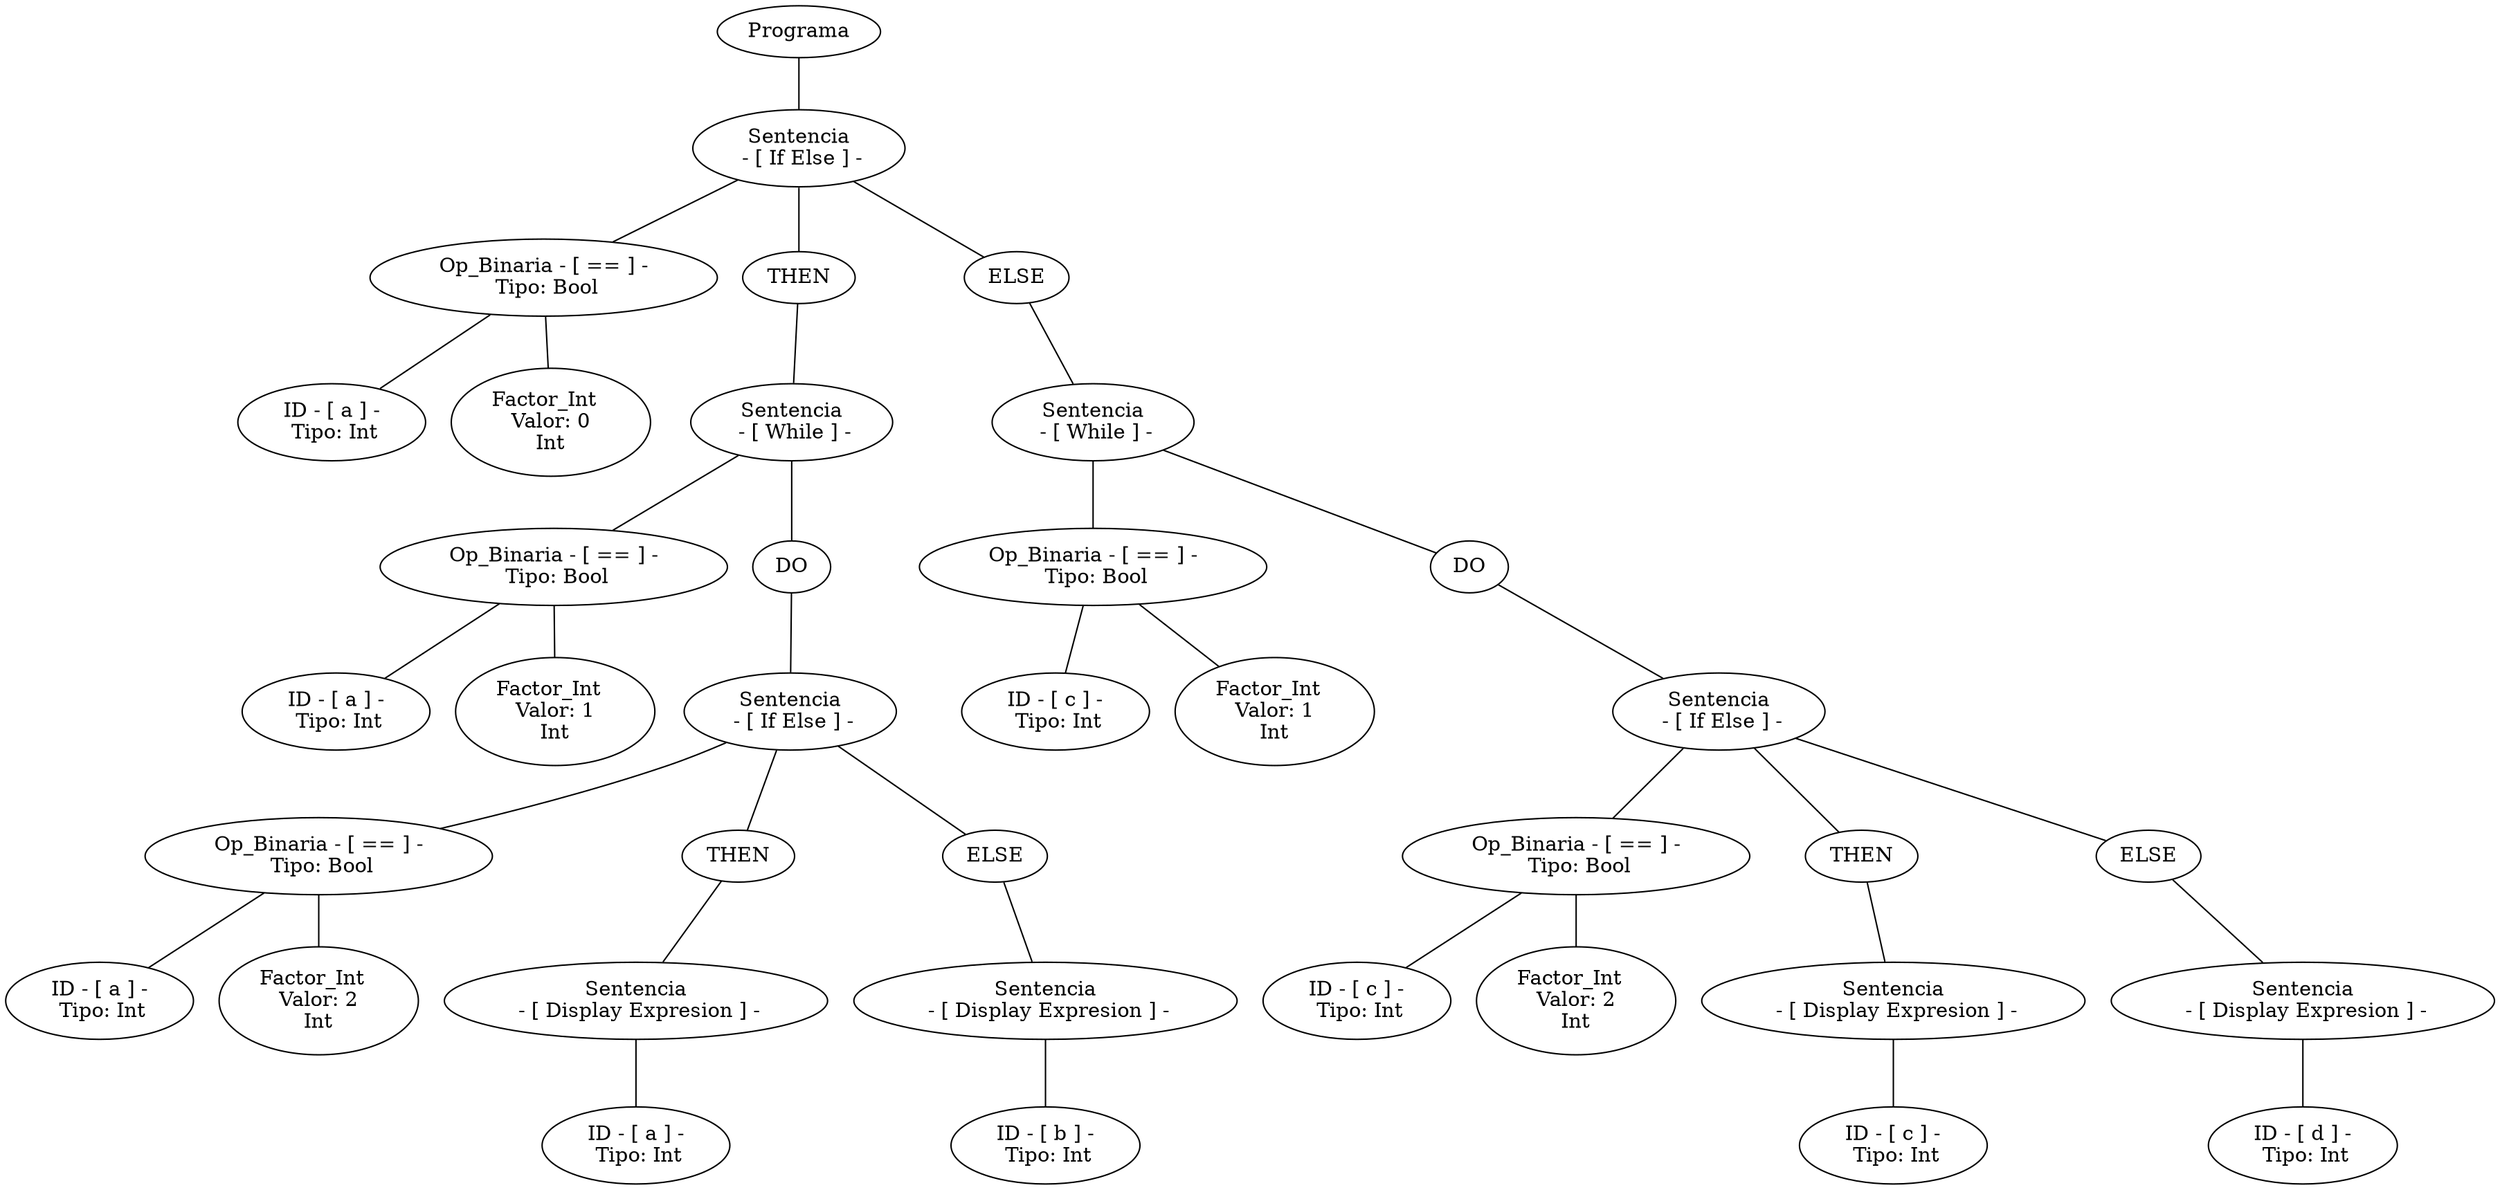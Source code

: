 graph G {nodo_programa[label="Programa"]
nodo_410574152[label="Sentencia
 - [ If Else ] -"]
nodo_programa--nodo_410574152
nodo_463867169[label=" Op_Binaria - [ == ] - 
 Tipo: Bool"]
nodo_410574152--nodo_463867169
nodo_1775156878[label=" ID - [ a ] - 
 Tipo: Int"]
nodo_463867169--nodo_1775156878
nodo_1889404245[label="Factor_Int  
 Valor: 0 
Int"]
nodo_463867169--nodo_1889404245
nodo_4105741521[label="THEN"]
nodo_410574152--nodo_4105741521
nodo_1612532337[label="Sentencia
 - [ While ] -"]
nodo_4105741521--nodo_1612532337
nodo_605227633[label=" Op_Binaria - [ == ] - 
 Tipo: Bool"]
nodo_1612532337--nodo_605227633
nodo_462559149[label=" ID - [ a ] - 
 Tipo: Int"]
nodo_605227633--nodo_462559149
nodo_813239062[label="Factor_Int  
 Valor: 1 
Int"]
nodo_605227633--nodo_813239062
nodo_16125323371[label="DO"]
nodo_1612532337--nodo_16125323371
nodo_1059540439[label="Sentencia
 - [ If Else ] -"]
nodo_16125323371--nodo_1059540439
nodo_2089422796[label=" Op_Binaria - [ == ] - 
 Tipo: Bool"]
nodo_1059540439--nodo_2089422796
nodo_267896023[label=" ID - [ a ] - 
 Tipo: Int"]
nodo_2089422796--nodo_267896023
nodo_80975355[label="Factor_Int  
 Valor: 2 
Int"]
nodo_2089422796--nodo_80975355
nodo_10595404391[label="THEN"]
nodo_1059540439--nodo_10595404391
nodo_859768763[label="Sentencia
 - [ Display Expresion ] -"]
nodo_10595404391--nodo_859768763
nodo_1081524910[label=" ID - [ a ] - 
 Tipo: Int"]
nodo_859768763--nodo_1081524910
nodo_10595404392[label="ELSE"]
nodo_1059540439--nodo_10595404392
nodo_178166013[label="Sentencia
 - [ Display Expresion ] -"]
nodo_10595404392--nodo_178166013
nodo_1901302008[label=" ID - [ b ] - 
 Tipo: Int"]
nodo_178166013--nodo_1901302008
nodo_4105741522[label="ELSE"]
nodo_410574152--nodo_4105741522
nodo_472592907[label="Sentencia
 - [ While ] -"]
nodo_4105741522--nodo_472592907
nodo_61690075[label=" Op_Binaria - [ == ] - 
 Tipo: Bool"]
nodo_472592907--nodo_61690075
nodo_1153360509[label=" ID - [ c ] - 
 Tipo: Int"]
nodo_61690075--nodo_1153360509
nodo_1106396872[label="Factor_Int  
 Valor: 1 
Int"]
nodo_61690075--nodo_1106396872
nodo_4725929071[label="DO"]
nodo_472592907--nodo_4725929071
nodo_981838298[label="Sentencia
 - [ If Else ] -"]
nodo_4725929071--nodo_981838298
nodo_1776336855[label=" Op_Binaria - [ == ] - 
 Tipo: Bool"]
nodo_981838298--nodo_1776336855
nodo_166321181[label=" ID - [ c ] - 
 Tipo: Int"]
nodo_1776336855--nodo_166321181
nodo_980908631[label="Factor_Int  
 Valor: 2 
Int"]
nodo_1776336855--nodo_980908631
nodo_9818382981[label="THEN"]
nodo_981838298--nodo_9818382981
nodo_1206660229[label="Sentencia
 - [ Display Expresion ] -"]
nodo_9818382981--nodo_1206660229
nodo_10621368[label=" ID - [ c ] - 
 Tipo: Int"]
nodo_1206660229--nodo_10621368
nodo_9818382982[label="ELSE"]
nodo_981838298--nodo_9818382982
nodo_716849892[label="Sentencia
 - [ Display Expresion ] -"]
nodo_9818382982--nodo_716849892
nodo_1187529709[label=" ID - [ d ] - 
 Tipo: Int"]
nodo_716849892--nodo_1187529709
}
